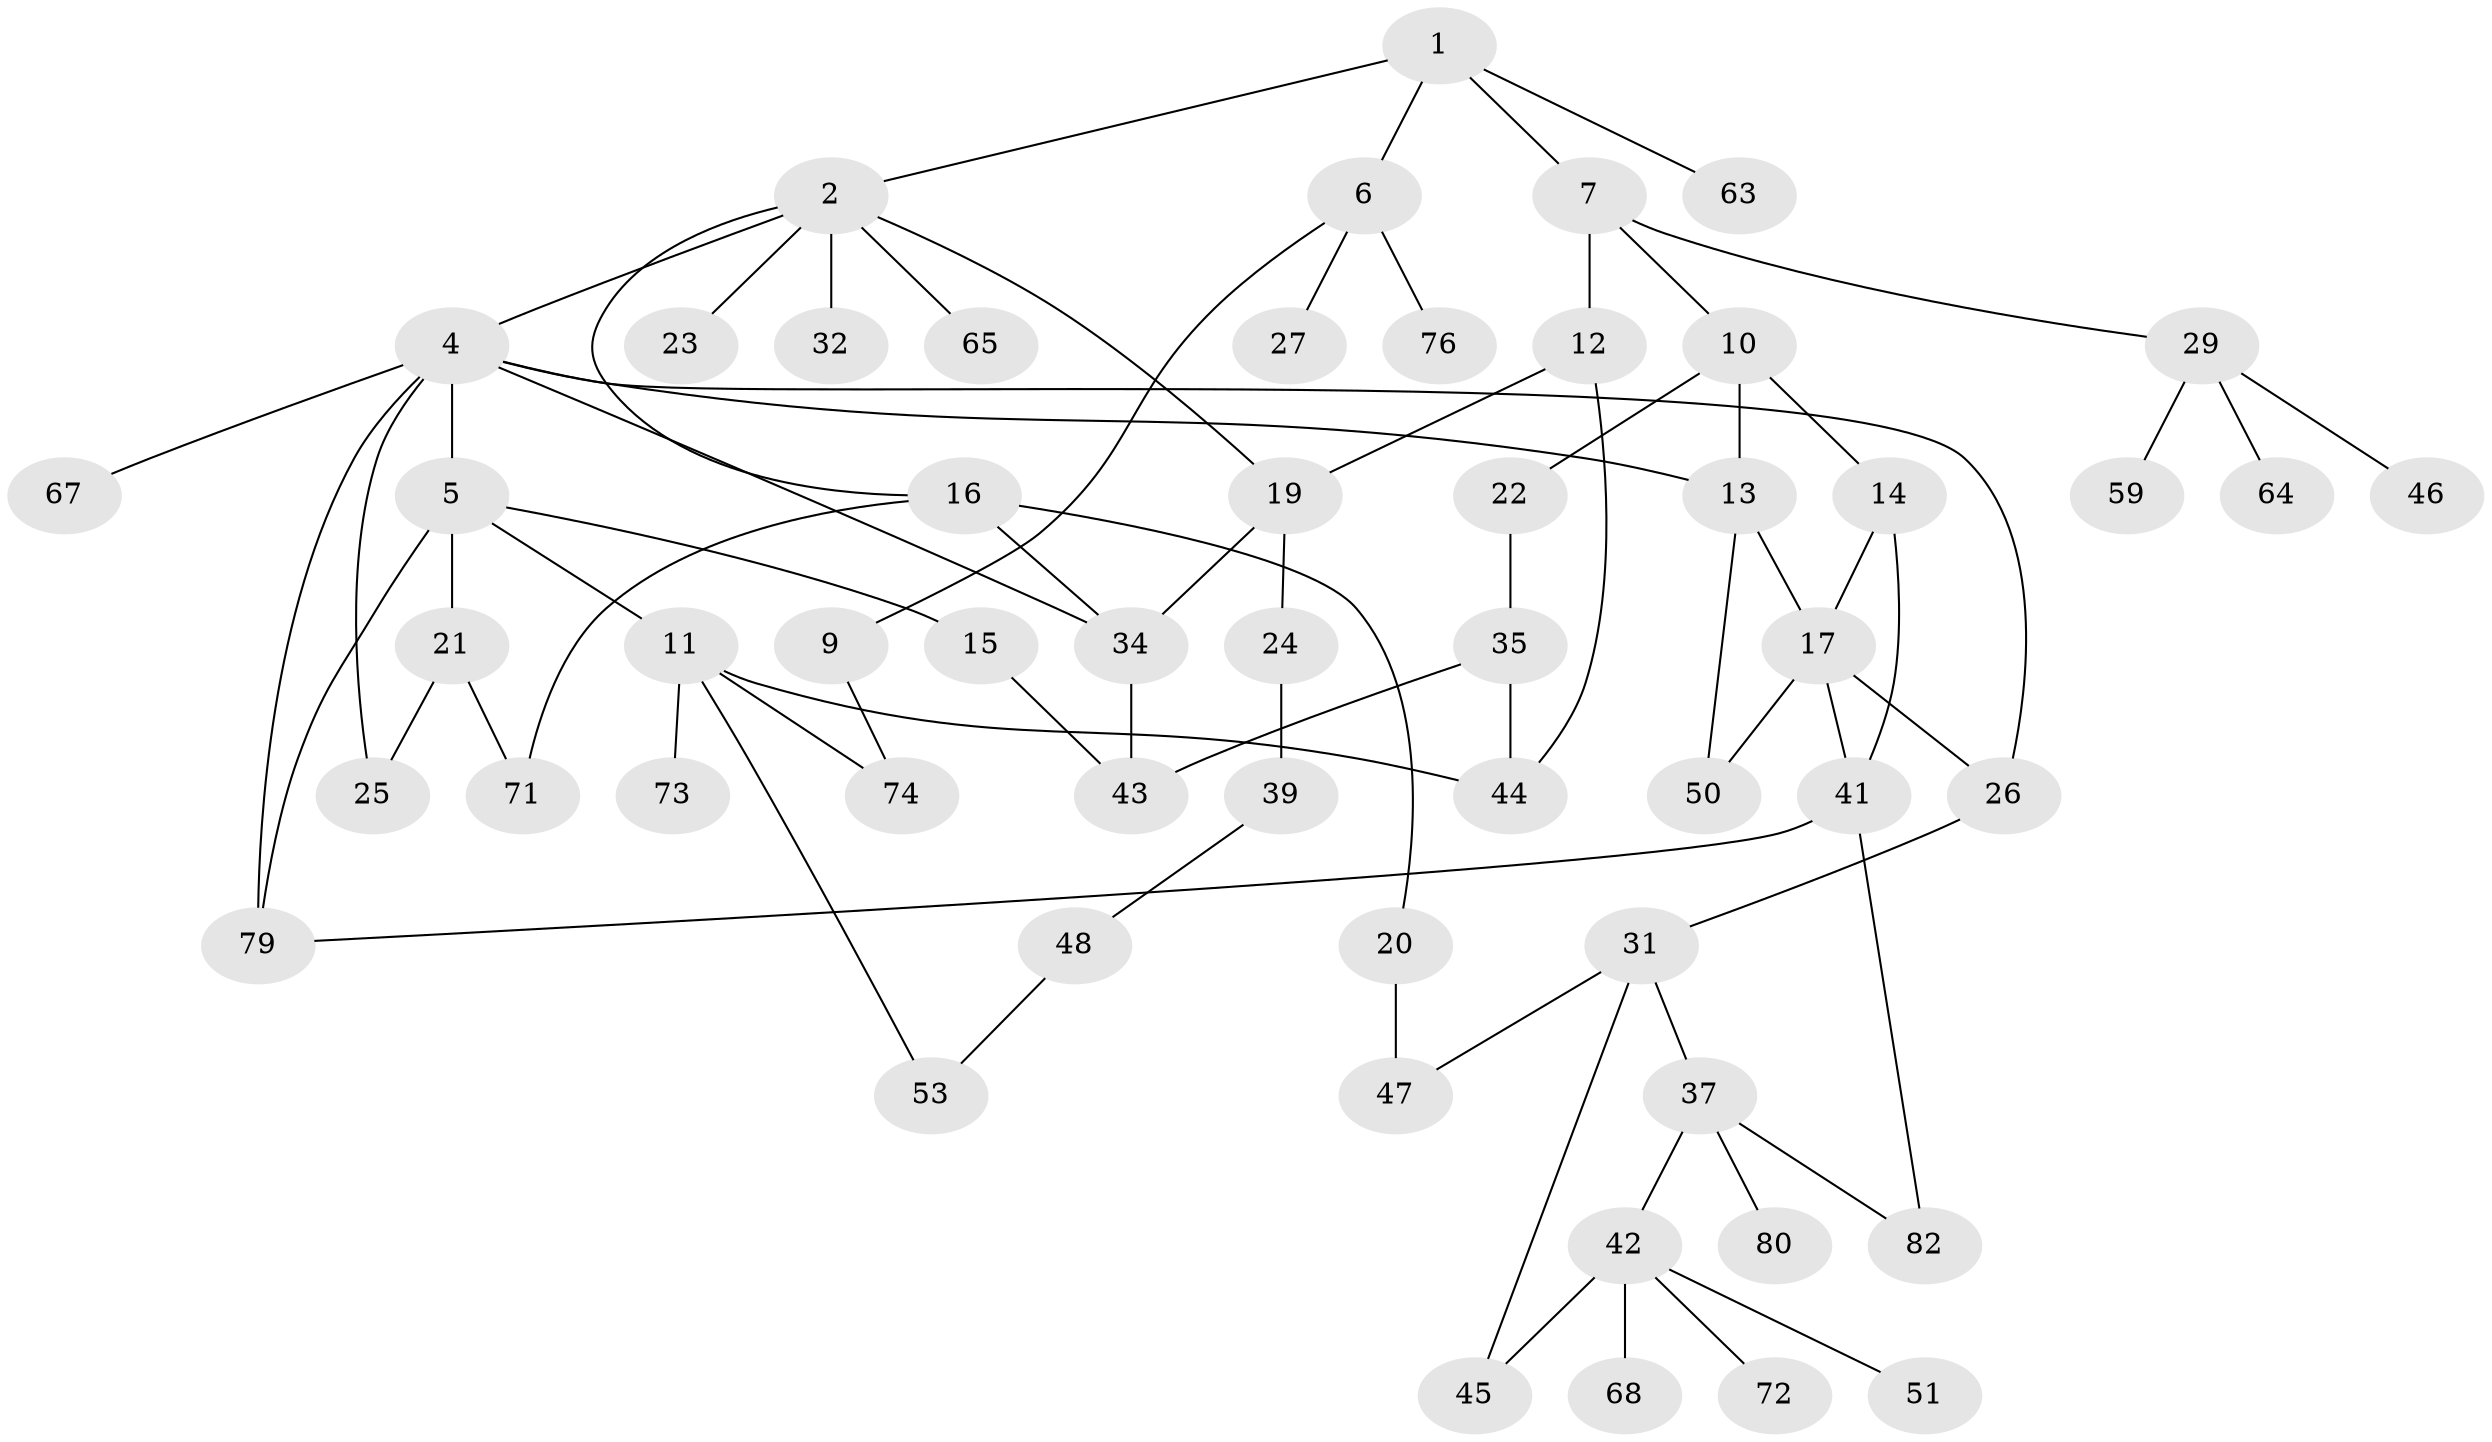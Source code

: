 // original degree distribution, {3: 0.3176470588235294, 7: 0.011764705882352941, 8: 0.011764705882352941, 5: 0.03529411764705882, 4: 0.09411764705882353, 2: 0.2823529411764706, 1: 0.24705882352941178}
// Generated by graph-tools (version 1.1) at 2025/41/03/06/25 10:41:28]
// undirected, 56 vertices, 76 edges
graph export_dot {
graph [start="1"]
  node [color=gray90,style=filled];
  1 [super="+3"];
  2 [super="+61"];
  4 [super="+62"];
  5;
  6 [super="+30"];
  7 [super="+8"];
  9 [super="+69"];
  10;
  11 [super="+66"];
  12 [super="+54"];
  13 [super="+81"];
  14 [super="+36"];
  15;
  16 [super="+55"];
  17 [super="+18"];
  19 [super="+28"];
  20 [super="+40"];
  21 [super="+60"];
  22 [super="+33"];
  23;
  24 [super="+49"];
  25 [super="+83"];
  26;
  27;
  29 [super="+38"];
  31 [super="+75"];
  32;
  34 [super="+70"];
  35 [super="+57"];
  37 [super="+77"];
  39;
  41;
  42 [super="+52"];
  43;
  44 [super="+84"];
  45 [super="+56"];
  46;
  47 [super="+58"];
  48;
  50;
  51;
  53;
  59;
  63;
  64;
  65;
  67;
  68;
  71 [super="+78"];
  72;
  73;
  74;
  76;
  79 [super="+85"];
  80;
  82;
  1 -- 2;
  1 -- 63;
  1 -- 6;
  1 -- 7;
  2 -- 4;
  2 -- 16;
  2 -- 19;
  2 -- 23;
  2 -- 32;
  2 -- 65;
  4 -- 5;
  4 -- 25;
  4 -- 26;
  4 -- 67;
  4 -- 79;
  4 -- 13;
  4 -- 34;
  5 -- 11;
  5 -- 15;
  5 -- 21;
  5 -- 79;
  6 -- 9;
  6 -- 27;
  6 -- 76;
  7 -- 12;
  7 -- 10;
  7 -- 29;
  9 -- 74;
  10 -- 13;
  10 -- 14;
  10 -- 22;
  11 -- 44;
  11 -- 74;
  11 -- 73;
  11 -- 53;
  12 -- 19;
  12 -- 44;
  13 -- 17;
  13 -- 50;
  14 -- 41;
  14 -- 17;
  15 -- 43;
  16 -- 20;
  16 -- 34;
  16 -- 71;
  17 -- 50;
  17 -- 26;
  17 -- 41;
  19 -- 24 [weight=2];
  19 -- 34;
  20 -- 47;
  21 -- 71;
  21 -- 25;
  22 -- 35;
  24 -- 39;
  26 -- 31;
  29 -- 46;
  29 -- 59;
  29 -- 64;
  31 -- 37;
  31 -- 47;
  31 -- 45;
  34 -- 43;
  35 -- 43;
  35 -- 44;
  37 -- 42;
  37 -- 80;
  37 -- 82;
  39 -- 48;
  41 -- 82;
  41 -- 79;
  42 -- 45;
  42 -- 51;
  42 -- 72;
  42 -- 68;
  48 -- 53;
}
